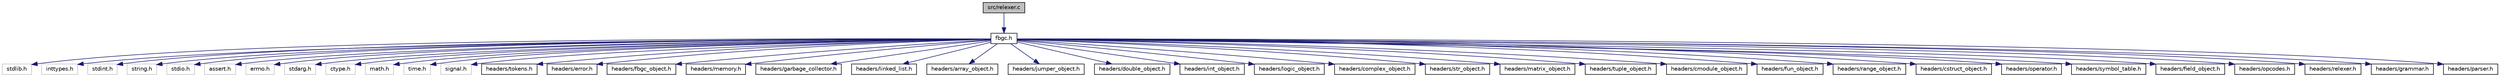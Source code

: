digraph "src/relexer.c"
{
  edge [fontname="Helvetica",fontsize="10",labelfontname="Helvetica",labelfontsize="10"];
  node [fontname="Helvetica",fontsize="10",shape=record];
  Node0 [label="src/relexer.c",height=0.2,width=0.4,color="black", fillcolor="grey75", style="filled", fontcolor="black"];
  Node0 -> Node1 [color="midnightblue",fontsize="10",style="solid",fontname="Helvetica"];
  Node1 [label="fbgc.h",height=0.2,width=0.4,color="black", fillcolor="white", style="filled",URL="$fbgc_8h.html"];
  Node1 -> Node2 [color="midnightblue",fontsize="10",style="solid",fontname="Helvetica"];
  Node2 [label="stdlib.h",height=0.2,width=0.4,color="grey75", fillcolor="white", style="filled"];
  Node1 -> Node3 [color="midnightblue",fontsize="10",style="solid",fontname="Helvetica"];
  Node3 [label="inttypes.h",height=0.2,width=0.4,color="grey75", fillcolor="white", style="filled"];
  Node1 -> Node4 [color="midnightblue",fontsize="10",style="solid",fontname="Helvetica"];
  Node4 [label="stdint.h",height=0.2,width=0.4,color="grey75", fillcolor="white", style="filled"];
  Node1 -> Node5 [color="midnightblue",fontsize="10",style="solid",fontname="Helvetica"];
  Node5 [label="string.h",height=0.2,width=0.4,color="grey75", fillcolor="white", style="filled"];
  Node1 -> Node6 [color="midnightblue",fontsize="10",style="solid",fontname="Helvetica"];
  Node6 [label="stdio.h",height=0.2,width=0.4,color="grey75", fillcolor="white", style="filled"];
  Node1 -> Node7 [color="midnightblue",fontsize="10",style="solid",fontname="Helvetica"];
  Node7 [label="assert.h",height=0.2,width=0.4,color="grey75", fillcolor="white", style="filled"];
  Node1 -> Node8 [color="midnightblue",fontsize="10",style="solid",fontname="Helvetica"];
  Node8 [label="errno.h",height=0.2,width=0.4,color="grey75", fillcolor="white", style="filled"];
  Node1 -> Node9 [color="midnightblue",fontsize="10",style="solid",fontname="Helvetica"];
  Node9 [label="stdarg.h",height=0.2,width=0.4,color="grey75", fillcolor="white", style="filled"];
  Node1 -> Node10 [color="midnightblue",fontsize="10",style="solid",fontname="Helvetica"];
  Node10 [label="ctype.h",height=0.2,width=0.4,color="grey75", fillcolor="white", style="filled"];
  Node1 -> Node11 [color="midnightblue",fontsize="10",style="solid",fontname="Helvetica"];
  Node11 [label="math.h",height=0.2,width=0.4,color="grey75", fillcolor="white", style="filled"];
  Node1 -> Node12 [color="midnightblue",fontsize="10",style="solid",fontname="Helvetica"];
  Node12 [label="time.h",height=0.2,width=0.4,color="grey75", fillcolor="white", style="filled"];
  Node1 -> Node13 [color="midnightblue",fontsize="10",style="solid",fontname="Helvetica"];
  Node13 [label="signal.h",height=0.2,width=0.4,color="grey75", fillcolor="white", style="filled"];
  Node1 -> Node14 [color="midnightblue",fontsize="10",style="solid",fontname="Helvetica"];
  Node14 [label="headers/tokens.h",height=0.2,width=0.4,color="black", fillcolor="white", style="filled",URL="$tokens_8h.html"];
  Node1 -> Node15 [color="midnightblue",fontsize="10",style="solid",fontname="Helvetica"];
  Node15 [label="headers/error.h",height=0.2,width=0.4,color="black", fillcolor="white", style="filled",URL="$error_8h.html"];
  Node1 -> Node16 [color="midnightblue",fontsize="10",style="solid",fontname="Helvetica"];
  Node16 [label="headers/fbgc_object.h",height=0.2,width=0.4,color="black", fillcolor="white", style="filled",URL="$fbgc__object_8h.html"];
  Node1 -> Node17 [color="midnightblue",fontsize="10",style="solid",fontname="Helvetica"];
  Node17 [label="headers/memory.h",height=0.2,width=0.4,color="black", fillcolor="white", style="filled",URL="$memory_8h.html"];
  Node1 -> Node18 [color="midnightblue",fontsize="10",style="solid",fontname="Helvetica"];
  Node18 [label="headers/garbage_collector.h",height=0.2,width=0.4,color="black", fillcolor="white", style="filled",URL="$garbage__collector_8h.html"];
  Node1 -> Node19 [color="midnightblue",fontsize="10",style="solid",fontname="Helvetica"];
  Node19 [label="headers/linked_list.h",height=0.2,width=0.4,color="black", fillcolor="white", style="filled",URL="$linked__list_8h.html"];
  Node1 -> Node20 [color="midnightblue",fontsize="10",style="solid",fontname="Helvetica"];
  Node20 [label="headers/array_object.h",height=0.2,width=0.4,color="black", fillcolor="white", style="filled",URL="$array__object_8h.html"];
  Node1 -> Node21 [color="midnightblue",fontsize="10",style="solid",fontname="Helvetica"];
  Node21 [label="headers/jumper_object.h",height=0.2,width=0.4,color="black", fillcolor="white", style="filled",URL="$jumper__object_8h.html"];
  Node1 -> Node22 [color="midnightblue",fontsize="10",style="solid",fontname="Helvetica"];
  Node22 [label="headers/double_object.h",height=0.2,width=0.4,color="black", fillcolor="white", style="filled",URL="$double__object_8h.html"];
  Node1 -> Node23 [color="midnightblue",fontsize="10",style="solid",fontname="Helvetica"];
  Node23 [label="headers/int_object.h",height=0.2,width=0.4,color="black", fillcolor="white", style="filled",URL="$int__object_8h.html"];
  Node1 -> Node24 [color="midnightblue",fontsize="10",style="solid",fontname="Helvetica"];
  Node24 [label="headers/logic_object.h",height=0.2,width=0.4,color="black", fillcolor="white", style="filled",URL="$logic__object_8h.html"];
  Node1 -> Node25 [color="midnightblue",fontsize="10",style="solid",fontname="Helvetica"];
  Node25 [label="headers/complex_object.h",height=0.2,width=0.4,color="black", fillcolor="white", style="filled",URL="$complex__object_8h.html"];
  Node1 -> Node26 [color="midnightblue",fontsize="10",style="solid",fontname="Helvetica"];
  Node26 [label="headers/str_object.h",height=0.2,width=0.4,color="black", fillcolor="white", style="filled",URL="$str__object_8h.html"];
  Node1 -> Node27 [color="midnightblue",fontsize="10",style="solid",fontname="Helvetica"];
  Node27 [label="headers/matrix_object.h",height=0.2,width=0.4,color="black", fillcolor="white", style="filled",URL="$matrix__object_8h.html"];
  Node1 -> Node28 [color="midnightblue",fontsize="10",style="solid",fontname="Helvetica"];
  Node28 [label="headers/tuple_object.h",height=0.2,width=0.4,color="black", fillcolor="white", style="filled",URL="$tuple__object_8h.html"];
  Node1 -> Node29 [color="midnightblue",fontsize="10",style="solid",fontname="Helvetica"];
  Node29 [label="headers/cmodule_object.h",height=0.2,width=0.4,color="black", fillcolor="white", style="filled",URL="$cmodule__object_8h.html"];
  Node1 -> Node30 [color="midnightblue",fontsize="10",style="solid",fontname="Helvetica"];
  Node30 [label="headers/fun_object.h",height=0.2,width=0.4,color="black", fillcolor="white", style="filled",URL="$fun__object_8h.html"];
  Node1 -> Node31 [color="midnightblue",fontsize="10",style="solid",fontname="Helvetica"];
  Node31 [label="headers/range_object.h",height=0.2,width=0.4,color="black", fillcolor="white", style="filled",URL="$range__object_8h.html"];
  Node1 -> Node32 [color="midnightblue",fontsize="10",style="solid",fontname="Helvetica"];
  Node32 [label="headers/cstruct_object.h",height=0.2,width=0.4,color="black", fillcolor="white", style="filled",URL="$cstruct__object_8h.html"];
  Node1 -> Node33 [color="midnightblue",fontsize="10",style="solid",fontname="Helvetica"];
  Node33 [label="headers/operator.h",height=0.2,width=0.4,color="black", fillcolor="white", style="filled",URL="$operator_8h.html"];
  Node1 -> Node34 [color="midnightblue",fontsize="10",style="solid",fontname="Helvetica"];
  Node34 [label="headers/symbol_table.h",height=0.2,width=0.4,color="black", fillcolor="white", style="filled",URL="$symbol__table_8h.html"];
  Node1 -> Node35 [color="midnightblue",fontsize="10",style="solid",fontname="Helvetica"];
  Node35 [label="headers/field_object.h",height=0.2,width=0.4,color="black", fillcolor="white", style="filled",URL="$field__object_8h.html"];
  Node1 -> Node36 [color="midnightblue",fontsize="10",style="solid",fontname="Helvetica"];
  Node36 [label="headers/opcodes.h",height=0.2,width=0.4,color="black", fillcolor="white", style="filled",URL="$opcodes_8h.html"];
  Node1 -> Node37 [color="midnightblue",fontsize="10",style="solid",fontname="Helvetica"];
  Node37 [label="headers/relexer.h",height=0.2,width=0.4,color="black", fillcolor="white", style="filled",URL="$relexer_8h.html"];
  Node1 -> Node38 [color="midnightblue",fontsize="10",style="solid",fontname="Helvetica"];
  Node38 [label="headers/grammar.h",height=0.2,width=0.4,color="black", fillcolor="white", style="filled",URL="$grammar_8h.html"];
  Node1 -> Node39 [color="midnightblue",fontsize="10",style="solid",fontname="Helvetica"];
  Node39 [label="headers/parser.h",height=0.2,width=0.4,color="black", fillcolor="white", style="filled",URL="$parser_8h.html"];
}
